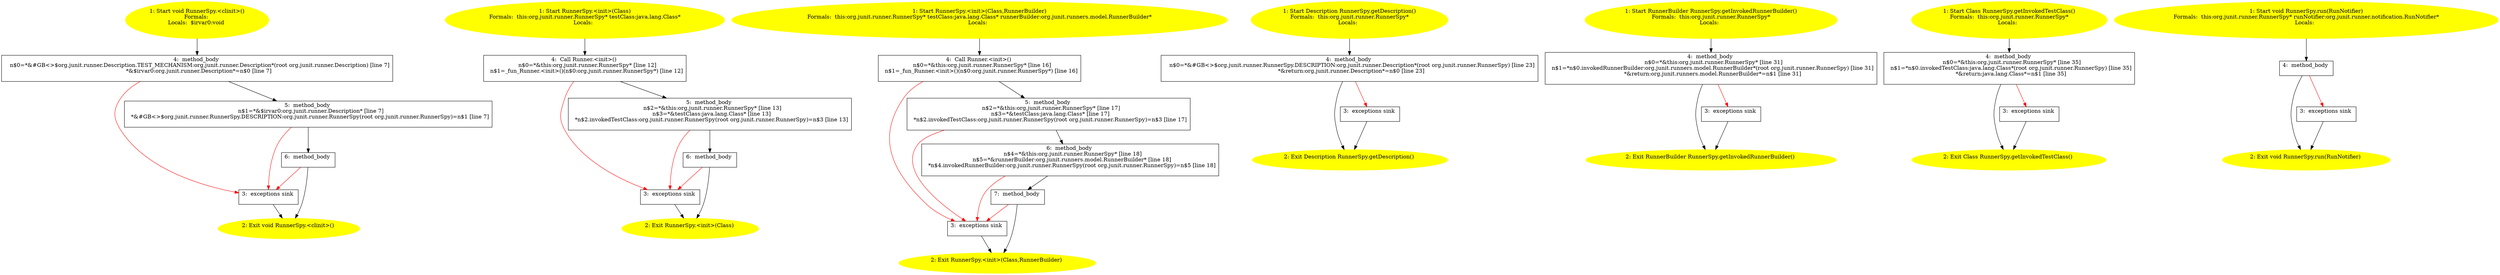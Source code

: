 /* @generated */
digraph cfg {
"org.junit.runner.RunnerSpy.<clinit>():void.1d312ff474a595e9e2663e232cd6cd93_1" [label="1: Start void RunnerSpy.<clinit>()\nFormals: \nLocals:  $irvar0:void \n  " color=yellow style=filled]
	

	 "org.junit.runner.RunnerSpy.<clinit>():void.1d312ff474a595e9e2663e232cd6cd93_1" -> "org.junit.runner.RunnerSpy.<clinit>():void.1d312ff474a595e9e2663e232cd6cd93_4" ;
"org.junit.runner.RunnerSpy.<clinit>():void.1d312ff474a595e9e2663e232cd6cd93_2" [label="2: Exit void RunnerSpy.<clinit>() \n  " color=yellow style=filled]
	

"org.junit.runner.RunnerSpy.<clinit>():void.1d312ff474a595e9e2663e232cd6cd93_3" [label="3:  exceptions sink \n  " shape="box"]
	

	 "org.junit.runner.RunnerSpy.<clinit>():void.1d312ff474a595e9e2663e232cd6cd93_3" -> "org.junit.runner.RunnerSpy.<clinit>():void.1d312ff474a595e9e2663e232cd6cd93_2" ;
"org.junit.runner.RunnerSpy.<clinit>():void.1d312ff474a595e9e2663e232cd6cd93_4" [label="4:  method_body \n   n$0=*&#GB<>$org.junit.runner.Description.TEST_MECHANISM:org.junit.runner.Description*(root org.junit.runner.Description) [line 7]\n  *&$irvar0:org.junit.runner.Description*=n$0 [line 7]\n " shape="box"]
	

	 "org.junit.runner.RunnerSpy.<clinit>():void.1d312ff474a595e9e2663e232cd6cd93_4" -> "org.junit.runner.RunnerSpy.<clinit>():void.1d312ff474a595e9e2663e232cd6cd93_5" ;
	 "org.junit.runner.RunnerSpy.<clinit>():void.1d312ff474a595e9e2663e232cd6cd93_4" -> "org.junit.runner.RunnerSpy.<clinit>():void.1d312ff474a595e9e2663e232cd6cd93_3" [color="red" ];
"org.junit.runner.RunnerSpy.<clinit>():void.1d312ff474a595e9e2663e232cd6cd93_5" [label="5:  method_body \n   n$1=*&$irvar0:org.junit.runner.Description* [line 7]\n  *&#GB<>$org.junit.runner.RunnerSpy.DESCRIPTION:org.junit.runner.RunnerSpy(root org.junit.runner.RunnerSpy)=n$1 [line 7]\n " shape="box"]
	

	 "org.junit.runner.RunnerSpy.<clinit>():void.1d312ff474a595e9e2663e232cd6cd93_5" -> "org.junit.runner.RunnerSpy.<clinit>():void.1d312ff474a595e9e2663e232cd6cd93_6" ;
	 "org.junit.runner.RunnerSpy.<clinit>():void.1d312ff474a595e9e2663e232cd6cd93_5" -> "org.junit.runner.RunnerSpy.<clinit>():void.1d312ff474a595e9e2663e232cd6cd93_3" [color="red" ];
"org.junit.runner.RunnerSpy.<clinit>():void.1d312ff474a595e9e2663e232cd6cd93_6" [label="6:  method_body \n  " shape="box"]
	

	 "org.junit.runner.RunnerSpy.<clinit>():void.1d312ff474a595e9e2663e232cd6cd93_6" -> "org.junit.runner.RunnerSpy.<clinit>():void.1d312ff474a595e9e2663e232cd6cd93_2" ;
	 "org.junit.runner.RunnerSpy.<clinit>():void.1d312ff474a595e9e2663e232cd6cd93_6" -> "org.junit.runner.RunnerSpy.<clinit>():void.1d312ff474a595e9e2663e232cd6cd93_3" [color="red" ];
"org.junit.runner.RunnerSpy.<init>(java.lang.Class).853d7c0326606f2bb164a6a3de516b7a_1" [label="1: Start RunnerSpy.<init>(Class)\nFormals:  this:org.junit.runner.RunnerSpy* testClass:java.lang.Class*\nLocals:  \n  " color=yellow style=filled]
	

	 "org.junit.runner.RunnerSpy.<init>(java.lang.Class).853d7c0326606f2bb164a6a3de516b7a_1" -> "org.junit.runner.RunnerSpy.<init>(java.lang.Class).853d7c0326606f2bb164a6a3de516b7a_4" ;
"org.junit.runner.RunnerSpy.<init>(java.lang.Class).853d7c0326606f2bb164a6a3de516b7a_2" [label="2: Exit RunnerSpy.<init>(Class) \n  " color=yellow style=filled]
	

"org.junit.runner.RunnerSpy.<init>(java.lang.Class).853d7c0326606f2bb164a6a3de516b7a_3" [label="3:  exceptions sink \n  " shape="box"]
	

	 "org.junit.runner.RunnerSpy.<init>(java.lang.Class).853d7c0326606f2bb164a6a3de516b7a_3" -> "org.junit.runner.RunnerSpy.<init>(java.lang.Class).853d7c0326606f2bb164a6a3de516b7a_2" ;
"org.junit.runner.RunnerSpy.<init>(java.lang.Class).853d7c0326606f2bb164a6a3de516b7a_4" [label="4:  Call Runner.<init>() \n   n$0=*&this:org.junit.runner.RunnerSpy* [line 12]\n  n$1=_fun_Runner.<init>()(n$0:org.junit.runner.RunnerSpy*) [line 12]\n " shape="box"]
	

	 "org.junit.runner.RunnerSpy.<init>(java.lang.Class).853d7c0326606f2bb164a6a3de516b7a_4" -> "org.junit.runner.RunnerSpy.<init>(java.lang.Class).853d7c0326606f2bb164a6a3de516b7a_5" ;
	 "org.junit.runner.RunnerSpy.<init>(java.lang.Class).853d7c0326606f2bb164a6a3de516b7a_4" -> "org.junit.runner.RunnerSpy.<init>(java.lang.Class).853d7c0326606f2bb164a6a3de516b7a_3" [color="red" ];
"org.junit.runner.RunnerSpy.<init>(java.lang.Class).853d7c0326606f2bb164a6a3de516b7a_5" [label="5:  method_body \n   n$2=*&this:org.junit.runner.RunnerSpy* [line 13]\n  n$3=*&testClass:java.lang.Class* [line 13]\n  *n$2.invokedTestClass:org.junit.runner.RunnerSpy(root org.junit.runner.RunnerSpy)=n$3 [line 13]\n " shape="box"]
	

	 "org.junit.runner.RunnerSpy.<init>(java.lang.Class).853d7c0326606f2bb164a6a3de516b7a_5" -> "org.junit.runner.RunnerSpy.<init>(java.lang.Class).853d7c0326606f2bb164a6a3de516b7a_6" ;
	 "org.junit.runner.RunnerSpy.<init>(java.lang.Class).853d7c0326606f2bb164a6a3de516b7a_5" -> "org.junit.runner.RunnerSpy.<init>(java.lang.Class).853d7c0326606f2bb164a6a3de516b7a_3" [color="red" ];
"org.junit.runner.RunnerSpy.<init>(java.lang.Class).853d7c0326606f2bb164a6a3de516b7a_6" [label="6:  method_body \n  " shape="box"]
	

	 "org.junit.runner.RunnerSpy.<init>(java.lang.Class).853d7c0326606f2bb164a6a3de516b7a_6" -> "org.junit.runner.RunnerSpy.<init>(java.lang.Class).853d7c0326606f2bb164a6a3de516b7a_2" ;
	 "org.junit.runner.RunnerSpy.<init>(java.lang.Class).853d7c0326606f2bb164a6a3de516b7a_6" -> "org.junit.runner.RunnerSpy.<init>(java.lang.Class).853d7c0326606f2bb164a6a3de516b7a_3" [color="red" ];
"org.junit.runner.RunnerSpy.<init>(java.lang.Class,org.junit.runners.model.RunnerBuilder).4226c8f0e3b775309d388cf64d492e77_1" [label="1: Start RunnerSpy.<init>(Class,RunnerBuilder)\nFormals:  this:org.junit.runner.RunnerSpy* testClass:java.lang.Class* runnerBuilder:org.junit.runners.model.RunnerBuilder*\nLocals:  \n  " color=yellow style=filled]
	

	 "org.junit.runner.RunnerSpy.<init>(java.lang.Class,org.junit.runners.model.RunnerBuilder).4226c8f0e3b775309d388cf64d492e77_1" -> "org.junit.runner.RunnerSpy.<init>(java.lang.Class,org.junit.runners.model.RunnerBuilder).4226c8f0e3b775309d388cf64d492e77_4" ;
"org.junit.runner.RunnerSpy.<init>(java.lang.Class,org.junit.runners.model.RunnerBuilder).4226c8f0e3b775309d388cf64d492e77_2" [label="2: Exit RunnerSpy.<init>(Class,RunnerBuilder) \n  " color=yellow style=filled]
	

"org.junit.runner.RunnerSpy.<init>(java.lang.Class,org.junit.runners.model.RunnerBuilder).4226c8f0e3b775309d388cf64d492e77_3" [label="3:  exceptions sink \n  " shape="box"]
	

	 "org.junit.runner.RunnerSpy.<init>(java.lang.Class,org.junit.runners.model.RunnerBuilder).4226c8f0e3b775309d388cf64d492e77_3" -> "org.junit.runner.RunnerSpy.<init>(java.lang.Class,org.junit.runners.model.RunnerBuilder).4226c8f0e3b775309d388cf64d492e77_2" ;
"org.junit.runner.RunnerSpy.<init>(java.lang.Class,org.junit.runners.model.RunnerBuilder).4226c8f0e3b775309d388cf64d492e77_4" [label="4:  Call Runner.<init>() \n   n$0=*&this:org.junit.runner.RunnerSpy* [line 16]\n  n$1=_fun_Runner.<init>()(n$0:org.junit.runner.RunnerSpy*) [line 16]\n " shape="box"]
	

	 "org.junit.runner.RunnerSpy.<init>(java.lang.Class,org.junit.runners.model.RunnerBuilder).4226c8f0e3b775309d388cf64d492e77_4" -> "org.junit.runner.RunnerSpy.<init>(java.lang.Class,org.junit.runners.model.RunnerBuilder).4226c8f0e3b775309d388cf64d492e77_5" ;
	 "org.junit.runner.RunnerSpy.<init>(java.lang.Class,org.junit.runners.model.RunnerBuilder).4226c8f0e3b775309d388cf64d492e77_4" -> "org.junit.runner.RunnerSpy.<init>(java.lang.Class,org.junit.runners.model.RunnerBuilder).4226c8f0e3b775309d388cf64d492e77_3" [color="red" ];
"org.junit.runner.RunnerSpy.<init>(java.lang.Class,org.junit.runners.model.RunnerBuilder).4226c8f0e3b775309d388cf64d492e77_5" [label="5:  method_body \n   n$2=*&this:org.junit.runner.RunnerSpy* [line 17]\n  n$3=*&testClass:java.lang.Class* [line 17]\n  *n$2.invokedTestClass:org.junit.runner.RunnerSpy(root org.junit.runner.RunnerSpy)=n$3 [line 17]\n " shape="box"]
	

	 "org.junit.runner.RunnerSpy.<init>(java.lang.Class,org.junit.runners.model.RunnerBuilder).4226c8f0e3b775309d388cf64d492e77_5" -> "org.junit.runner.RunnerSpy.<init>(java.lang.Class,org.junit.runners.model.RunnerBuilder).4226c8f0e3b775309d388cf64d492e77_6" ;
	 "org.junit.runner.RunnerSpy.<init>(java.lang.Class,org.junit.runners.model.RunnerBuilder).4226c8f0e3b775309d388cf64d492e77_5" -> "org.junit.runner.RunnerSpy.<init>(java.lang.Class,org.junit.runners.model.RunnerBuilder).4226c8f0e3b775309d388cf64d492e77_3" [color="red" ];
"org.junit.runner.RunnerSpy.<init>(java.lang.Class,org.junit.runners.model.RunnerBuilder).4226c8f0e3b775309d388cf64d492e77_6" [label="6:  method_body \n   n$4=*&this:org.junit.runner.RunnerSpy* [line 18]\n  n$5=*&runnerBuilder:org.junit.runners.model.RunnerBuilder* [line 18]\n  *n$4.invokedRunnerBuilder:org.junit.runner.RunnerSpy(root org.junit.runner.RunnerSpy)=n$5 [line 18]\n " shape="box"]
	

	 "org.junit.runner.RunnerSpy.<init>(java.lang.Class,org.junit.runners.model.RunnerBuilder).4226c8f0e3b775309d388cf64d492e77_6" -> "org.junit.runner.RunnerSpy.<init>(java.lang.Class,org.junit.runners.model.RunnerBuilder).4226c8f0e3b775309d388cf64d492e77_7" ;
	 "org.junit.runner.RunnerSpy.<init>(java.lang.Class,org.junit.runners.model.RunnerBuilder).4226c8f0e3b775309d388cf64d492e77_6" -> "org.junit.runner.RunnerSpy.<init>(java.lang.Class,org.junit.runners.model.RunnerBuilder).4226c8f0e3b775309d388cf64d492e77_3" [color="red" ];
"org.junit.runner.RunnerSpy.<init>(java.lang.Class,org.junit.runners.model.RunnerBuilder).4226c8f0e3b775309d388cf64d492e77_7" [label="7:  method_body \n  " shape="box"]
	

	 "org.junit.runner.RunnerSpy.<init>(java.lang.Class,org.junit.runners.model.RunnerBuilder).4226c8f0e3b775309d388cf64d492e77_7" -> "org.junit.runner.RunnerSpy.<init>(java.lang.Class,org.junit.runners.model.RunnerBuilder).4226c8f0e3b775309d388cf64d492e77_2" ;
	 "org.junit.runner.RunnerSpy.<init>(java.lang.Class,org.junit.runners.model.RunnerBuilder).4226c8f0e3b775309d388cf64d492e77_7" -> "org.junit.runner.RunnerSpy.<init>(java.lang.Class,org.junit.runners.model.RunnerBuilder).4226c8f0e3b775309d388cf64d492e77_3" [color="red" ];
"org.junit.runner.RunnerSpy.getDescription():org.junit.runner.Description.a0009432ce89f977ceedde0887570df4_1" [label="1: Start Description RunnerSpy.getDescription()\nFormals:  this:org.junit.runner.RunnerSpy*\nLocals:  \n  " color=yellow style=filled]
	

	 "org.junit.runner.RunnerSpy.getDescription():org.junit.runner.Description.a0009432ce89f977ceedde0887570df4_1" -> "org.junit.runner.RunnerSpy.getDescription():org.junit.runner.Description.a0009432ce89f977ceedde0887570df4_4" ;
"org.junit.runner.RunnerSpy.getDescription():org.junit.runner.Description.a0009432ce89f977ceedde0887570df4_2" [label="2: Exit Description RunnerSpy.getDescription() \n  " color=yellow style=filled]
	

"org.junit.runner.RunnerSpy.getDescription():org.junit.runner.Description.a0009432ce89f977ceedde0887570df4_3" [label="3:  exceptions sink \n  " shape="box"]
	

	 "org.junit.runner.RunnerSpy.getDescription():org.junit.runner.Description.a0009432ce89f977ceedde0887570df4_3" -> "org.junit.runner.RunnerSpy.getDescription():org.junit.runner.Description.a0009432ce89f977ceedde0887570df4_2" ;
"org.junit.runner.RunnerSpy.getDescription():org.junit.runner.Description.a0009432ce89f977ceedde0887570df4_4" [label="4:  method_body \n   n$0=*&#GB<>$org.junit.runner.RunnerSpy.DESCRIPTION:org.junit.runner.Description*(root org.junit.runner.RunnerSpy) [line 23]\n  *&return:org.junit.runner.Description*=n$0 [line 23]\n " shape="box"]
	

	 "org.junit.runner.RunnerSpy.getDescription():org.junit.runner.Description.a0009432ce89f977ceedde0887570df4_4" -> "org.junit.runner.RunnerSpy.getDescription():org.junit.runner.Description.a0009432ce89f977ceedde0887570df4_2" ;
	 "org.junit.runner.RunnerSpy.getDescription():org.junit.runner.Description.a0009432ce89f977ceedde0887570df4_4" -> "org.junit.runner.RunnerSpy.getDescription():org.junit.runner.Description.a0009432ce89f977ceedde0887570df4_3" [color="red" ];
"org.junit.runner.RunnerSpy.getInvokedRunnerBuilder():org.junit.runners.model.RunnerBuilder.1c08eb7a17e4dc4100465cb11c2c0fd7_1" [label="1: Start RunnerBuilder RunnerSpy.getInvokedRunnerBuilder()\nFormals:  this:org.junit.runner.RunnerSpy*\nLocals:  \n  " color=yellow style=filled]
	

	 "org.junit.runner.RunnerSpy.getInvokedRunnerBuilder():org.junit.runners.model.RunnerBuilder.1c08eb7a17e4dc4100465cb11c2c0fd7_1" -> "org.junit.runner.RunnerSpy.getInvokedRunnerBuilder():org.junit.runners.model.RunnerBuilder.1c08eb7a17e4dc4100465cb11c2c0fd7_4" ;
"org.junit.runner.RunnerSpy.getInvokedRunnerBuilder():org.junit.runners.model.RunnerBuilder.1c08eb7a17e4dc4100465cb11c2c0fd7_2" [label="2: Exit RunnerBuilder RunnerSpy.getInvokedRunnerBuilder() \n  " color=yellow style=filled]
	

"org.junit.runner.RunnerSpy.getInvokedRunnerBuilder():org.junit.runners.model.RunnerBuilder.1c08eb7a17e4dc4100465cb11c2c0fd7_3" [label="3:  exceptions sink \n  " shape="box"]
	

	 "org.junit.runner.RunnerSpy.getInvokedRunnerBuilder():org.junit.runners.model.RunnerBuilder.1c08eb7a17e4dc4100465cb11c2c0fd7_3" -> "org.junit.runner.RunnerSpy.getInvokedRunnerBuilder():org.junit.runners.model.RunnerBuilder.1c08eb7a17e4dc4100465cb11c2c0fd7_2" ;
"org.junit.runner.RunnerSpy.getInvokedRunnerBuilder():org.junit.runners.model.RunnerBuilder.1c08eb7a17e4dc4100465cb11c2c0fd7_4" [label="4:  method_body \n   n$0=*&this:org.junit.runner.RunnerSpy* [line 31]\n  n$1=*n$0.invokedRunnerBuilder:org.junit.runners.model.RunnerBuilder*(root org.junit.runner.RunnerSpy) [line 31]\n  *&return:org.junit.runners.model.RunnerBuilder*=n$1 [line 31]\n " shape="box"]
	

	 "org.junit.runner.RunnerSpy.getInvokedRunnerBuilder():org.junit.runners.model.RunnerBuilder.1c08eb7a17e4dc4100465cb11c2c0fd7_4" -> "org.junit.runner.RunnerSpy.getInvokedRunnerBuilder():org.junit.runners.model.RunnerBuilder.1c08eb7a17e4dc4100465cb11c2c0fd7_2" ;
	 "org.junit.runner.RunnerSpy.getInvokedRunnerBuilder():org.junit.runners.model.RunnerBuilder.1c08eb7a17e4dc4100465cb11c2c0fd7_4" -> "org.junit.runner.RunnerSpy.getInvokedRunnerBuilder():org.junit.runners.model.RunnerBuilder.1c08eb7a17e4dc4100465cb11c2c0fd7_3" [color="red" ];
"org.junit.runner.RunnerSpy.getInvokedTestClass():java.lang.Class.2c85262b852f80ae9728c73b48710971_1" [label="1: Start Class RunnerSpy.getInvokedTestClass()\nFormals:  this:org.junit.runner.RunnerSpy*\nLocals:  \n  " color=yellow style=filled]
	

	 "org.junit.runner.RunnerSpy.getInvokedTestClass():java.lang.Class.2c85262b852f80ae9728c73b48710971_1" -> "org.junit.runner.RunnerSpy.getInvokedTestClass():java.lang.Class.2c85262b852f80ae9728c73b48710971_4" ;
"org.junit.runner.RunnerSpy.getInvokedTestClass():java.lang.Class.2c85262b852f80ae9728c73b48710971_2" [label="2: Exit Class RunnerSpy.getInvokedTestClass() \n  " color=yellow style=filled]
	

"org.junit.runner.RunnerSpy.getInvokedTestClass():java.lang.Class.2c85262b852f80ae9728c73b48710971_3" [label="3:  exceptions sink \n  " shape="box"]
	

	 "org.junit.runner.RunnerSpy.getInvokedTestClass():java.lang.Class.2c85262b852f80ae9728c73b48710971_3" -> "org.junit.runner.RunnerSpy.getInvokedTestClass():java.lang.Class.2c85262b852f80ae9728c73b48710971_2" ;
"org.junit.runner.RunnerSpy.getInvokedTestClass():java.lang.Class.2c85262b852f80ae9728c73b48710971_4" [label="4:  method_body \n   n$0=*&this:org.junit.runner.RunnerSpy* [line 35]\n  n$1=*n$0.invokedTestClass:java.lang.Class*(root org.junit.runner.RunnerSpy) [line 35]\n  *&return:java.lang.Class*=n$1 [line 35]\n " shape="box"]
	

	 "org.junit.runner.RunnerSpy.getInvokedTestClass():java.lang.Class.2c85262b852f80ae9728c73b48710971_4" -> "org.junit.runner.RunnerSpy.getInvokedTestClass():java.lang.Class.2c85262b852f80ae9728c73b48710971_2" ;
	 "org.junit.runner.RunnerSpy.getInvokedTestClass():java.lang.Class.2c85262b852f80ae9728c73b48710971_4" -> "org.junit.runner.RunnerSpy.getInvokedTestClass():java.lang.Class.2c85262b852f80ae9728c73b48710971_3" [color="red" ];
"org.junit.runner.RunnerSpy.run(org.junit.runner.notification.RunNotifier):void.5de9048fa67ad859c7702d0b62ed5884_1" [label="1: Start void RunnerSpy.run(RunNotifier)\nFormals:  this:org.junit.runner.RunnerSpy* runNotifier:org.junit.runner.notification.RunNotifier*\nLocals:  \n  " color=yellow style=filled]
	

	 "org.junit.runner.RunnerSpy.run(org.junit.runner.notification.RunNotifier):void.5de9048fa67ad859c7702d0b62ed5884_1" -> "org.junit.runner.RunnerSpy.run(org.junit.runner.notification.RunNotifier):void.5de9048fa67ad859c7702d0b62ed5884_4" ;
"org.junit.runner.RunnerSpy.run(org.junit.runner.notification.RunNotifier):void.5de9048fa67ad859c7702d0b62ed5884_2" [label="2: Exit void RunnerSpy.run(RunNotifier) \n  " color=yellow style=filled]
	

"org.junit.runner.RunnerSpy.run(org.junit.runner.notification.RunNotifier):void.5de9048fa67ad859c7702d0b62ed5884_3" [label="3:  exceptions sink \n  " shape="box"]
	

	 "org.junit.runner.RunnerSpy.run(org.junit.runner.notification.RunNotifier):void.5de9048fa67ad859c7702d0b62ed5884_3" -> "org.junit.runner.RunnerSpy.run(org.junit.runner.notification.RunNotifier):void.5de9048fa67ad859c7702d0b62ed5884_2" ;
"org.junit.runner.RunnerSpy.run(org.junit.runner.notification.RunNotifier):void.5de9048fa67ad859c7702d0b62ed5884_4" [label="4:  method_body \n  " shape="box"]
	

	 "org.junit.runner.RunnerSpy.run(org.junit.runner.notification.RunNotifier):void.5de9048fa67ad859c7702d0b62ed5884_4" -> "org.junit.runner.RunnerSpy.run(org.junit.runner.notification.RunNotifier):void.5de9048fa67ad859c7702d0b62ed5884_2" ;
	 "org.junit.runner.RunnerSpy.run(org.junit.runner.notification.RunNotifier):void.5de9048fa67ad859c7702d0b62ed5884_4" -> "org.junit.runner.RunnerSpy.run(org.junit.runner.notification.RunNotifier):void.5de9048fa67ad859c7702d0b62ed5884_3" [color="red" ];
}
